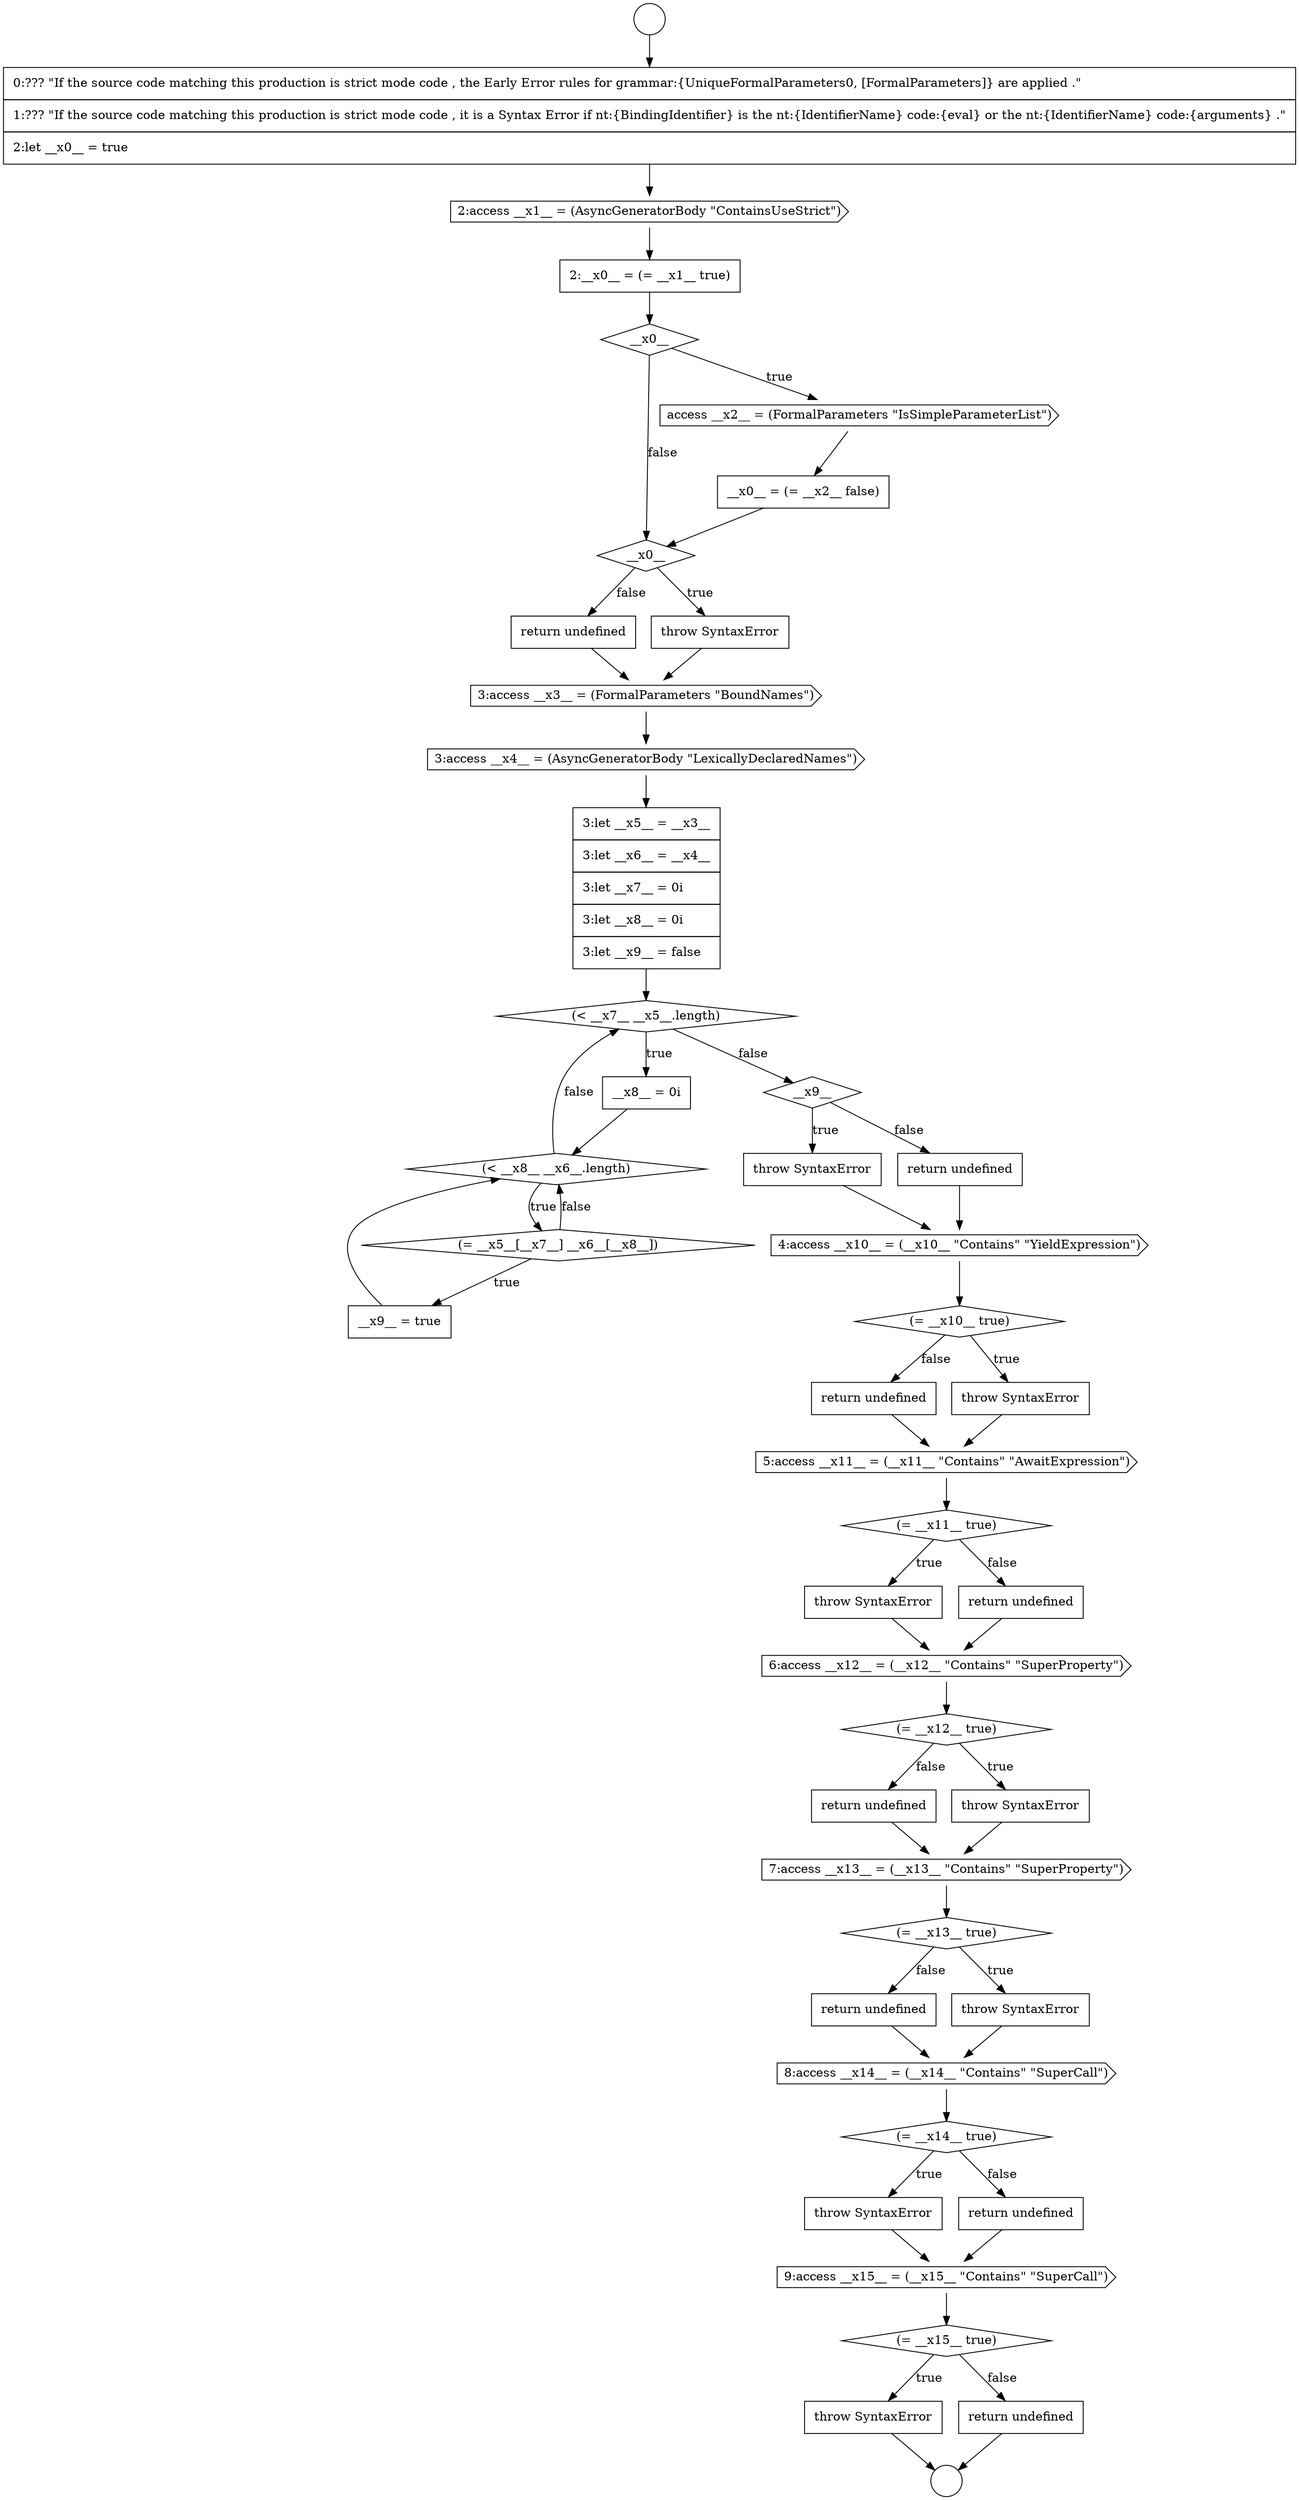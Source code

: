 digraph {
  node19213 [shape=cds, label=<<font color="black">9:access __x15__ = (__x15__ &quot;Contains&quot; &quot;SuperCall&quot;)</font>> color="black" fillcolor="white" style=filled]
  node19209 [shape=cds, label=<<font color="black">8:access __x14__ = (__x14__ &quot;Contains&quot; &quot;SuperCall&quot;)</font>> color="black" fillcolor="white" style=filled]
  node19184 [shape=none, margin=0, label=<<font color="black">
    <table border="0" cellborder="1" cellspacing="0" cellpadding="10">
      <tr><td align="left">3:let __x5__ = __x3__</td></tr>
      <tr><td align="left">3:let __x6__ = __x4__</td></tr>
      <tr><td align="left">3:let __x7__ = 0i</td></tr>
      <tr><td align="left">3:let __x8__ = 0i</td></tr>
      <tr><td align="left">3:let __x9__ = false</td></tr>
    </table>
  </font>> color="black" fillcolor="white" style=filled]
  node19194 [shape=diamond, label=<<font color="black">(= __x10__ true)</font>> color="black" fillcolor="white" style=filled]
  node19181 [shape=none, margin=0, label=<<font color="black">
    <table border="0" cellborder="1" cellspacing="0" cellpadding="10">
      <tr><td align="left">return undefined</td></tr>
    </table>
  </font>> color="black" fillcolor="white" style=filled]
  node19198 [shape=diamond, label=<<font color="black">(= __x11__ true)</font>> color="black" fillcolor="white" style=filled]
  node19178 [shape=none, margin=0, label=<<font color="black">
    <table border="0" cellborder="1" cellspacing="0" cellpadding="10">
      <tr><td align="left">__x0__ = (= __x2__ false)</td></tr>
    </table>
  </font>> color="black" fillcolor="white" style=filled]
  node19215 [shape=none, margin=0, label=<<font color="black">
    <table border="0" cellborder="1" cellspacing="0" cellpadding="10">
      <tr><td align="left">throw SyntaxError</td></tr>
    </table>
  </font>> color="black" fillcolor="white" style=filled]
  node19179 [shape=diamond, label=<<font color="black">__x0__</font>> color="black" fillcolor="white" style=filled]
  node19182 [shape=cds, label=<<font color="black">3:access __x3__ = (FormalParameters &quot;BoundNames&quot;)</font>> color="black" fillcolor="white" style=filled]
  node19192 [shape=none, margin=0, label=<<font color="black">
    <table border="0" cellborder="1" cellspacing="0" cellpadding="10">
      <tr><td align="left">return undefined</td></tr>
    </table>
  </font>> color="black" fillcolor="white" style=filled]
  node19196 [shape=none, margin=0, label=<<font color="black">
    <table border="0" cellborder="1" cellspacing="0" cellpadding="10">
      <tr><td align="left">return undefined</td></tr>
    </table>
  </font>> color="black" fillcolor="white" style=filled]
  node19183 [shape=cds, label=<<font color="black">3:access __x4__ = (AsyncGeneratorBody &quot;LexicallyDeclaredNames&quot;)</font>> color="black" fillcolor="white" style=filled]
  node19204 [shape=none, margin=0, label=<<font color="black">
    <table border="0" cellborder="1" cellspacing="0" cellpadding="10">
      <tr><td align="left">return undefined</td></tr>
    </table>
  </font>> color="black" fillcolor="white" style=filled]
  node19187 [shape=diamond, label=<<font color="black">(&lt; __x8__ __x6__.length)</font>> color="black" fillcolor="white" style=filled]
  node19174 [shape=cds, label=<<font color="black">2:access __x1__ = (AsyncGeneratorBody &quot;ContainsUseStrict&quot;)</font>> color="black" fillcolor="white" style=filled]
  node19191 [shape=none, margin=0, label=<<font color="black">
    <table border="0" cellborder="1" cellspacing="0" cellpadding="10">
      <tr><td align="left">throw SyntaxError</td></tr>
    </table>
  </font>> color="black" fillcolor="white" style=filled]
  node19180 [shape=none, margin=0, label=<<font color="black">
    <table border="0" cellborder="1" cellspacing="0" cellpadding="10">
      <tr><td align="left">throw SyntaxError</td></tr>
    </table>
  </font>> color="black" fillcolor="white" style=filled]
  node19197 [shape=cds, label=<<font color="black">5:access __x11__ = (__x11__ &quot;Contains&quot; &quot;AwaitExpression&quot;)</font>> color="black" fillcolor="white" style=filled]
  node19172 [shape=circle label=" " color="black" fillcolor="white" style=filled]
  node19206 [shape=diamond, label=<<font color="black">(= __x13__ true)</font>> color="black" fillcolor="white" style=filled]
  node19201 [shape=cds, label=<<font color="black">6:access __x12__ = (__x12__ &quot;Contains&quot; &quot;SuperProperty&quot;)</font>> color="black" fillcolor="white" style=filled]
  node19216 [shape=none, margin=0, label=<<font color="black">
    <table border="0" cellborder="1" cellspacing="0" cellpadding="10">
      <tr><td align="left">return undefined</td></tr>
    </table>
  </font>> color="black" fillcolor="white" style=filled]
  node19177 [shape=cds, label=<<font color="black">access __x2__ = (FormalParameters &quot;IsSimpleParameterList&quot;)</font>> color="black" fillcolor="white" style=filled]
  node19214 [shape=diamond, label=<<font color="black">(= __x15__ true)</font>> color="black" fillcolor="white" style=filled]
  node19190 [shape=diamond, label=<<font color="black">__x9__</font>> color="black" fillcolor="white" style=filled]
  node19171 [shape=circle label=" " color="black" fillcolor="white" style=filled]
  node19203 [shape=none, margin=0, label=<<font color="black">
    <table border="0" cellborder="1" cellspacing="0" cellpadding="10">
      <tr><td align="left">throw SyntaxError</td></tr>
    </table>
  </font>> color="black" fillcolor="white" style=filled]
  node19186 [shape=none, margin=0, label=<<font color="black">
    <table border="0" cellborder="1" cellspacing="0" cellpadding="10">
      <tr><td align="left">__x8__ = 0i</td></tr>
    </table>
  </font>> color="black" fillcolor="white" style=filled]
  node19210 [shape=diamond, label=<<font color="black">(= __x14__ true)</font>> color="black" fillcolor="white" style=filled]
  node19195 [shape=none, margin=0, label=<<font color="black">
    <table border="0" cellborder="1" cellspacing="0" cellpadding="10">
      <tr><td align="left">throw SyntaxError</td></tr>
    </table>
  </font>> color="black" fillcolor="white" style=filled]
  node19176 [shape=diamond, label=<<font color="black">__x0__</font>> color="black" fillcolor="white" style=filled]
  node19202 [shape=diamond, label=<<font color="black">(= __x12__ true)</font>> color="black" fillcolor="white" style=filled]
  node19189 [shape=none, margin=0, label=<<font color="black">
    <table border="0" cellborder="1" cellspacing="0" cellpadding="10">
      <tr><td align="left">__x9__ = true</td></tr>
    </table>
  </font>> color="black" fillcolor="white" style=filled]
  node19208 [shape=none, margin=0, label=<<font color="black">
    <table border="0" cellborder="1" cellspacing="0" cellpadding="10">
      <tr><td align="left">return undefined</td></tr>
    </table>
  </font>> color="black" fillcolor="white" style=filled]
  node19185 [shape=diamond, label=<<font color="black">(&lt; __x7__ __x5__.length)</font>> color="black" fillcolor="white" style=filled]
  node19211 [shape=none, margin=0, label=<<font color="black">
    <table border="0" cellborder="1" cellspacing="0" cellpadding="10">
      <tr><td align="left">throw SyntaxError</td></tr>
    </table>
  </font>> color="black" fillcolor="white" style=filled]
  node19199 [shape=none, margin=0, label=<<font color="black">
    <table border="0" cellborder="1" cellspacing="0" cellpadding="10">
      <tr><td align="left">throw SyntaxError</td></tr>
    </table>
  </font>> color="black" fillcolor="white" style=filled]
  node19175 [shape=none, margin=0, label=<<font color="black">
    <table border="0" cellborder="1" cellspacing="0" cellpadding="10">
      <tr><td align="left">2:__x0__ = (= __x1__ true)</td></tr>
    </table>
  </font>> color="black" fillcolor="white" style=filled]
  node19173 [shape=none, margin=0, label=<<font color="black">
    <table border="0" cellborder="1" cellspacing="0" cellpadding="10">
      <tr><td align="left">0:??? &quot;If the source code matching this production is strict mode code , the Early Error rules for grammar:{UniqueFormalParameters0, [FormalParameters]} are applied .&quot;</td></tr>
      <tr><td align="left">1:??? &quot;If the source code matching this production is strict mode code , it is a Syntax Error if nt:{BindingIdentifier} is the nt:{IdentifierName} code:{eval} or the nt:{IdentifierName} code:{arguments} .&quot;</td></tr>
      <tr><td align="left">2:let __x0__ = true</td></tr>
    </table>
  </font>> color="black" fillcolor="white" style=filled]
  node19205 [shape=cds, label=<<font color="black">7:access __x13__ = (__x13__ &quot;Contains&quot; &quot;SuperProperty&quot;)</font>> color="black" fillcolor="white" style=filled]
  node19207 [shape=none, margin=0, label=<<font color="black">
    <table border="0" cellborder="1" cellspacing="0" cellpadding="10">
      <tr><td align="left">throw SyntaxError</td></tr>
    </table>
  </font>> color="black" fillcolor="white" style=filled]
  node19212 [shape=none, margin=0, label=<<font color="black">
    <table border="0" cellborder="1" cellspacing="0" cellpadding="10">
      <tr><td align="left">return undefined</td></tr>
    </table>
  </font>> color="black" fillcolor="white" style=filled]
  node19200 [shape=none, margin=0, label=<<font color="black">
    <table border="0" cellborder="1" cellspacing="0" cellpadding="10">
      <tr><td align="left">return undefined</td></tr>
    </table>
  </font>> color="black" fillcolor="white" style=filled]
  node19188 [shape=diamond, label=<<font color="black">(= __x5__[__x7__] __x6__[__x8__])</font>> color="black" fillcolor="white" style=filled]
  node19193 [shape=cds, label=<<font color="black">4:access __x10__ = (__x10__ &quot;Contains&quot; &quot;YieldExpression&quot;)</font>> color="black" fillcolor="white" style=filled]
  node19180 -> node19182 [ color="black"]
  node19195 -> node19197 [ color="black"]
  node19181 -> node19182 [ color="black"]
  node19199 -> node19201 [ color="black"]
  node19188 -> node19189 [label=<<font color="black">true</font>> color="black"]
  node19188 -> node19187 [label=<<font color="black">false</font>> color="black"]
  node19203 -> node19205 [ color="black"]
  node19183 -> node19184 [ color="black"]
  node19173 -> node19174 [ color="black"]
  node19185 -> node19186 [label=<<font color="black">true</font>> color="black"]
  node19185 -> node19190 [label=<<font color="black">false</font>> color="black"]
  node19216 -> node19172 [ color="black"]
  node19174 -> node19175 [ color="black"]
  node19191 -> node19193 [ color="black"]
  node19200 -> node19201 [ color="black"]
  node19182 -> node19183 [ color="black"]
  node19212 -> node19213 [ color="black"]
  node19198 -> node19199 [label=<<font color="black">true</font>> color="black"]
  node19198 -> node19200 [label=<<font color="black">false</font>> color="black"]
  node19209 -> node19210 [ color="black"]
  node19189 -> node19187 [ color="black"]
  node19187 -> node19188 [label=<<font color="black">true</font>> color="black"]
  node19187 -> node19185 [label=<<font color="black">false</font>> color="black"]
  node19202 -> node19203 [label=<<font color="black">true</font>> color="black"]
  node19202 -> node19204 [label=<<font color="black">false</font>> color="black"]
  node19176 -> node19177 [label=<<font color="black">true</font>> color="black"]
  node19176 -> node19179 [label=<<font color="black">false</font>> color="black"]
  node19193 -> node19194 [ color="black"]
  node19204 -> node19205 [ color="black"]
  node19213 -> node19214 [ color="black"]
  node19186 -> node19187 [ color="black"]
  node19190 -> node19191 [label=<<font color="black">true</font>> color="black"]
  node19190 -> node19192 [label=<<font color="black">false</font>> color="black"]
  node19215 -> node19172 [ color="black"]
  node19205 -> node19206 [ color="black"]
  node19208 -> node19209 [ color="black"]
  node19178 -> node19179 [ color="black"]
  node19206 -> node19207 [label=<<font color="black">true</font>> color="black"]
  node19206 -> node19208 [label=<<font color="black">false</font>> color="black"]
  node19171 -> node19173 [ color="black"]
  node19211 -> node19213 [ color="black"]
  node19177 -> node19178 [ color="black"]
  node19194 -> node19195 [label=<<font color="black">true</font>> color="black"]
  node19194 -> node19196 [label=<<font color="black">false</font>> color="black"]
  node19192 -> node19193 [ color="black"]
  node19175 -> node19176 [ color="black"]
  node19214 -> node19215 [label=<<font color="black">true</font>> color="black"]
  node19214 -> node19216 [label=<<font color="black">false</font>> color="black"]
  node19207 -> node19209 [ color="black"]
  node19179 -> node19180 [label=<<font color="black">true</font>> color="black"]
  node19179 -> node19181 [label=<<font color="black">false</font>> color="black"]
  node19196 -> node19197 [ color="black"]
  node19197 -> node19198 [ color="black"]
  node19201 -> node19202 [ color="black"]
  node19210 -> node19211 [label=<<font color="black">true</font>> color="black"]
  node19210 -> node19212 [label=<<font color="black">false</font>> color="black"]
  node19184 -> node19185 [ color="black"]
}
